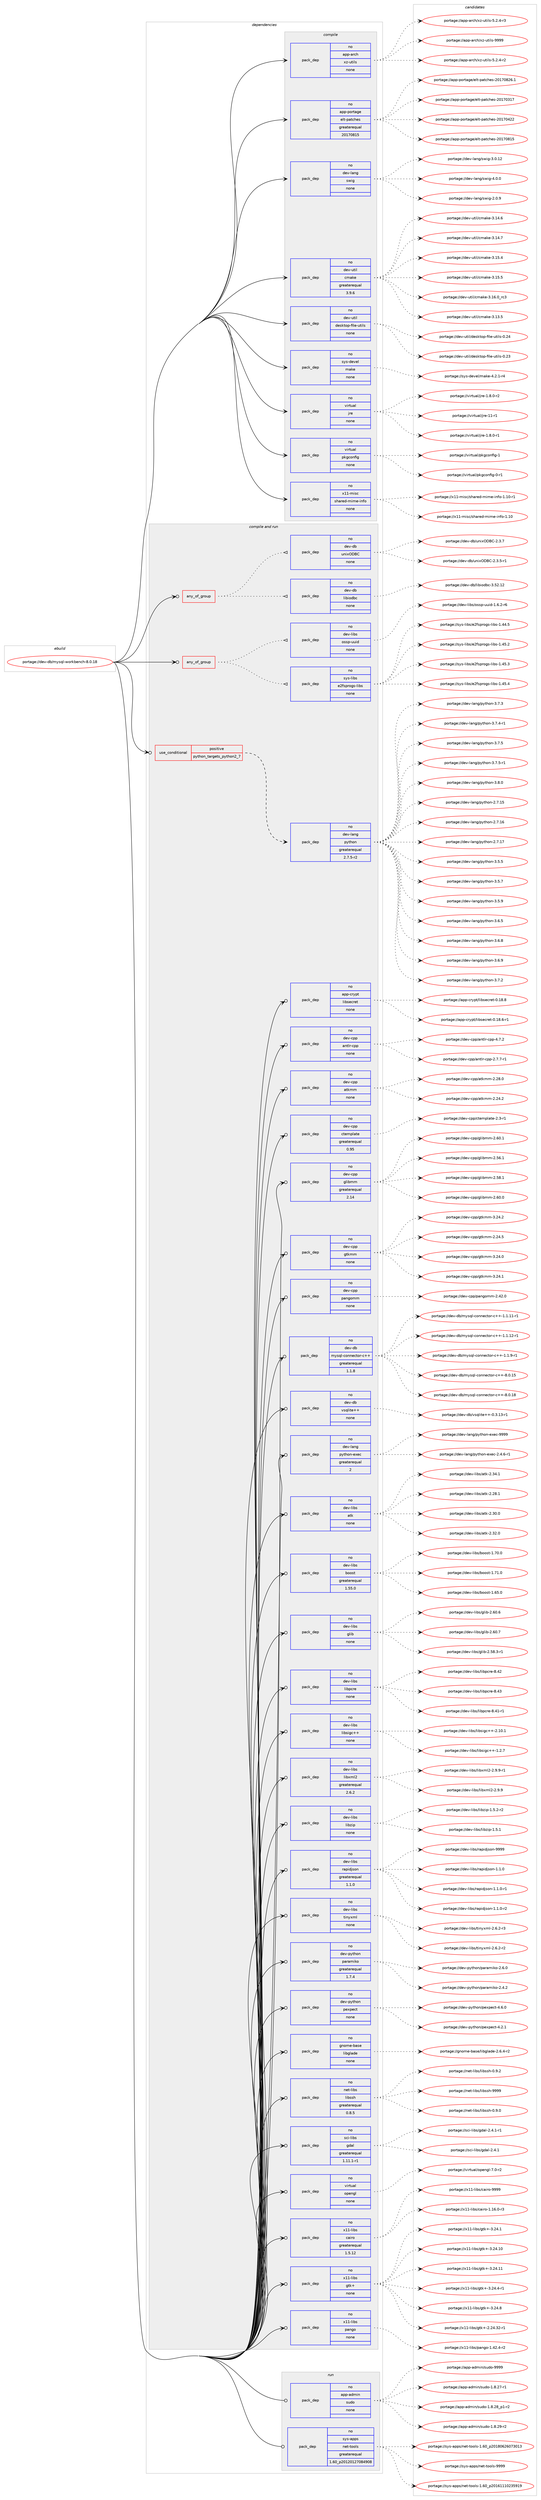 digraph prolog {

# *************
# Graph options
# *************

newrank=true;
concentrate=true;
compound=true;
graph [rankdir=LR,fontname=Helvetica,fontsize=10,ranksep=1.5];#, ranksep=2.5, nodesep=0.2];
edge  [arrowhead=vee];
node  [fontname=Helvetica,fontsize=10];

# **********
# The ebuild
# **********

subgraph cluster_leftcol {
color=gray;
rank=same;
label=<<i>ebuild</i>>;
id [label="portage://dev-db/mysql-workbench-8.0.18", color=red, width=4, href="../dev-db/mysql-workbench-8.0.18.svg"];
}

# ****************
# The dependencies
# ****************

subgraph cluster_midcol {
color=gray;
label=<<i>dependencies</i>>;
subgraph cluster_compile {
fillcolor="#eeeeee";
style=filled;
label=<<i>compile</i>>;
subgraph pack41883 {
dependency55772 [label=<<TABLE BORDER="0" CELLBORDER="1" CELLSPACING="0" CELLPADDING="4" WIDTH="220"><TR><TD ROWSPAN="6" CELLPADDING="30">pack_dep</TD></TR><TR><TD WIDTH="110">no</TD></TR><TR><TD>app-arch</TD></TR><TR><TD>xz-utils</TD></TR><TR><TD>none</TD></TR><TR><TD></TD></TR></TABLE>>, shape=none, color=blue];
}
id:e -> dependency55772:w [weight=20,style="solid",arrowhead="vee"];
subgraph pack41884 {
dependency55773 [label=<<TABLE BORDER="0" CELLBORDER="1" CELLSPACING="0" CELLPADDING="4" WIDTH="220"><TR><TD ROWSPAN="6" CELLPADDING="30">pack_dep</TD></TR><TR><TD WIDTH="110">no</TD></TR><TR><TD>app-portage</TD></TR><TR><TD>elt-patches</TD></TR><TR><TD>greaterequal</TD></TR><TR><TD>20170815</TD></TR></TABLE>>, shape=none, color=blue];
}
id:e -> dependency55773:w [weight=20,style="solid",arrowhead="vee"];
subgraph pack41885 {
dependency55774 [label=<<TABLE BORDER="0" CELLBORDER="1" CELLSPACING="0" CELLPADDING="4" WIDTH="220"><TR><TD ROWSPAN="6" CELLPADDING="30">pack_dep</TD></TR><TR><TD WIDTH="110">no</TD></TR><TR><TD>dev-lang</TD></TR><TR><TD>swig</TD></TR><TR><TD>none</TD></TR><TR><TD></TD></TR></TABLE>>, shape=none, color=blue];
}
id:e -> dependency55774:w [weight=20,style="solid",arrowhead="vee"];
subgraph pack41886 {
dependency55775 [label=<<TABLE BORDER="0" CELLBORDER="1" CELLSPACING="0" CELLPADDING="4" WIDTH="220"><TR><TD ROWSPAN="6" CELLPADDING="30">pack_dep</TD></TR><TR><TD WIDTH="110">no</TD></TR><TR><TD>dev-util</TD></TR><TR><TD>cmake</TD></TR><TR><TD>greaterequal</TD></TR><TR><TD>3.9.6</TD></TR></TABLE>>, shape=none, color=blue];
}
id:e -> dependency55775:w [weight=20,style="solid",arrowhead="vee"];
subgraph pack41887 {
dependency55776 [label=<<TABLE BORDER="0" CELLBORDER="1" CELLSPACING="0" CELLPADDING="4" WIDTH="220"><TR><TD ROWSPAN="6" CELLPADDING="30">pack_dep</TD></TR><TR><TD WIDTH="110">no</TD></TR><TR><TD>dev-util</TD></TR><TR><TD>desktop-file-utils</TD></TR><TR><TD>none</TD></TR><TR><TD></TD></TR></TABLE>>, shape=none, color=blue];
}
id:e -> dependency55776:w [weight=20,style="solid",arrowhead="vee"];
subgraph pack41888 {
dependency55777 [label=<<TABLE BORDER="0" CELLBORDER="1" CELLSPACING="0" CELLPADDING="4" WIDTH="220"><TR><TD ROWSPAN="6" CELLPADDING="30">pack_dep</TD></TR><TR><TD WIDTH="110">no</TD></TR><TR><TD>sys-devel</TD></TR><TR><TD>make</TD></TR><TR><TD>none</TD></TR><TR><TD></TD></TR></TABLE>>, shape=none, color=blue];
}
id:e -> dependency55777:w [weight=20,style="solid",arrowhead="vee"];
subgraph pack41889 {
dependency55778 [label=<<TABLE BORDER="0" CELLBORDER="1" CELLSPACING="0" CELLPADDING="4" WIDTH="220"><TR><TD ROWSPAN="6" CELLPADDING="30">pack_dep</TD></TR><TR><TD WIDTH="110">no</TD></TR><TR><TD>virtual</TD></TR><TR><TD>jre</TD></TR><TR><TD>none</TD></TR><TR><TD></TD></TR></TABLE>>, shape=none, color=blue];
}
id:e -> dependency55778:w [weight=20,style="solid",arrowhead="vee"];
subgraph pack41890 {
dependency55779 [label=<<TABLE BORDER="0" CELLBORDER="1" CELLSPACING="0" CELLPADDING="4" WIDTH="220"><TR><TD ROWSPAN="6" CELLPADDING="30">pack_dep</TD></TR><TR><TD WIDTH="110">no</TD></TR><TR><TD>virtual</TD></TR><TR><TD>pkgconfig</TD></TR><TR><TD>none</TD></TR><TR><TD></TD></TR></TABLE>>, shape=none, color=blue];
}
id:e -> dependency55779:w [weight=20,style="solid",arrowhead="vee"];
subgraph pack41891 {
dependency55780 [label=<<TABLE BORDER="0" CELLBORDER="1" CELLSPACING="0" CELLPADDING="4" WIDTH="220"><TR><TD ROWSPAN="6" CELLPADDING="30">pack_dep</TD></TR><TR><TD WIDTH="110">no</TD></TR><TR><TD>x11-misc</TD></TR><TR><TD>shared-mime-info</TD></TR><TR><TD>none</TD></TR><TR><TD></TD></TR></TABLE>>, shape=none, color=blue];
}
id:e -> dependency55780:w [weight=20,style="solid",arrowhead="vee"];
}
subgraph cluster_compileandrun {
fillcolor="#eeeeee";
style=filled;
label=<<i>compile and run</i>>;
subgraph any1190 {
dependency55781 [label=<<TABLE BORDER="0" CELLBORDER="1" CELLSPACING="0" CELLPADDING="4"><TR><TD CELLPADDING="10">any_of_group</TD></TR></TABLE>>, shape=none, color=red];subgraph pack41892 {
dependency55782 [label=<<TABLE BORDER="0" CELLBORDER="1" CELLSPACING="0" CELLPADDING="4" WIDTH="220"><TR><TD ROWSPAN="6" CELLPADDING="30">pack_dep</TD></TR><TR><TD WIDTH="110">no</TD></TR><TR><TD>dev-db</TD></TR><TR><TD>libiodbc</TD></TR><TR><TD>none</TD></TR><TR><TD></TD></TR></TABLE>>, shape=none, color=blue];
}
dependency55781:e -> dependency55782:w [weight=20,style="dotted",arrowhead="oinv"];
subgraph pack41893 {
dependency55783 [label=<<TABLE BORDER="0" CELLBORDER="1" CELLSPACING="0" CELLPADDING="4" WIDTH="220"><TR><TD ROWSPAN="6" CELLPADDING="30">pack_dep</TD></TR><TR><TD WIDTH="110">no</TD></TR><TR><TD>dev-db</TD></TR><TR><TD>unixODBC</TD></TR><TR><TD>none</TD></TR><TR><TD></TD></TR></TABLE>>, shape=none, color=blue];
}
dependency55781:e -> dependency55783:w [weight=20,style="dotted",arrowhead="oinv"];
}
id:e -> dependency55781:w [weight=20,style="solid",arrowhead="odotvee"];
subgraph any1191 {
dependency55784 [label=<<TABLE BORDER="0" CELLBORDER="1" CELLSPACING="0" CELLPADDING="4"><TR><TD CELLPADDING="10">any_of_group</TD></TR></TABLE>>, shape=none, color=red];subgraph pack41894 {
dependency55785 [label=<<TABLE BORDER="0" CELLBORDER="1" CELLSPACING="0" CELLPADDING="4" WIDTH="220"><TR><TD ROWSPAN="6" CELLPADDING="30">pack_dep</TD></TR><TR><TD WIDTH="110">no</TD></TR><TR><TD>sys-libs</TD></TR><TR><TD>e2fsprogs-libs</TD></TR><TR><TD>none</TD></TR><TR><TD></TD></TR></TABLE>>, shape=none, color=blue];
}
dependency55784:e -> dependency55785:w [weight=20,style="dotted",arrowhead="oinv"];
subgraph pack41895 {
dependency55786 [label=<<TABLE BORDER="0" CELLBORDER="1" CELLSPACING="0" CELLPADDING="4" WIDTH="220"><TR><TD ROWSPAN="6" CELLPADDING="30">pack_dep</TD></TR><TR><TD WIDTH="110">no</TD></TR><TR><TD>dev-libs</TD></TR><TR><TD>ossp-uuid</TD></TR><TR><TD>none</TD></TR><TR><TD></TD></TR></TABLE>>, shape=none, color=blue];
}
dependency55784:e -> dependency55786:w [weight=20,style="dotted",arrowhead="oinv"];
}
id:e -> dependency55784:w [weight=20,style="solid",arrowhead="odotvee"];
subgraph cond12644 {
dependency55787 [label=<<TABLE BORDER="0" CELLBORDER="1" CELLSPACING="0" CELLPADDING="4"><TR><TD ROWSPAN="3" CELLPADDING="10">use_conditional</TD></TR><TR><TD>positive</TD></TR><TR><TD>python_targets_python2_7</TD></TR></TABLE>>, shape=none, color=red];
subgraph pack41896 {
dependency55788 [label=<<TABLE BORDER="0" CELLBORDER="1" CELLSPACING="0" CELLPADDING="4" WIDTH="220"><TR><TD ROWSPAN="6" CELLPADDING="30">pack_dep</TD></TR><TR><TD WIDTH="110">no</TD></TR><TR><TD>dev-lang</TD></TR><TR><TD>python</TD></TR><TR><TD>greaterequal</TD></TR><TR><TD>2.7.5-r2</TD></TR></TABLE>>, shape=none, color=blue];
}
dependency55787:e -> dependency55788:w [weight=20,style="dashed",arrowhead="vee"];
}
id:e -> dependency55787:w [weight=20,style="solid",arrowhead="odotvee"];
subgraph pack41897 {
dependency55789 [label=<<TABLE BORDER="0" CELLBORDER="1" CELLSPACING="0" CELLPADDING="4" WIDTH="220"><TR><TD ROWSPAN="6" CELLPADDING="30">pack_dep</TD></TR><TR><TD WIDTH="110">no</TD></TR><TR><TD>app-crypt</TD></TR><TR><TD>libsecret</TD></TR><TR><TD>none</TD></TR><TR><TD></TD></TR></TABLE>>, shape=none, color=blue];
}
id:e -> dependency55789:w [weight=20,style="solid",arrowhead="odotvee"];
subgraph pack41898 {
dependency55790 [label=<<TABLE BORDER="0" CELLBORDER="1" CELLSPACING="0" CELLPADDING="4" WIDTH="220"><TR><TD ROWSPAN="6" CELLPADDING="30">pack_dep</TD></TR><TR><TD WIDTH="110">no</TD></TR><TR><TD>dev-cpp</TD></TR><TR><TD>antlr-cpp</TD></TR><TR><TD>none</TD></TR><TR><TD></TD></TR></TABLE>>, shape=none, color=blue];
}
id:e -> dependency55790:w [weight=20,style="solid",arrowhead="odotvee"];
subgraph pack41899 {
dependency55791 [label=<<TABLE BORDER="0" CELLBORDER="1" CELLSPACING="0" CELLPADDING="4" WIDTH="220"><TR><TD ROWSPAN="6" CELLPADDING="30">pack_dep</TD></TR><TR><TD WIDTH="110">no</TD></TR><TR><TD>dev-cpp</TD></TR><TR><TD>atkmm</TD></TR><TR><TD>none</TD></TR><TR><TD></TD></TR></TABLE>>, shape=none, color=blue];
}
id:e -> dependency55791:w [weight=20,style="solid",arrowhead="odotvee"];
subgraph pack41900 {
dependency55792 [label=<<TABLE BORDER="0" CELLBORDER="1" CELLSPACING="0" CELLPADDING="4" WIDTH="220"><TR><TD ROWSPAN="6" CELLPADDING="30">pack_dep</TD></TR><TR><TD WIDTH="110">no</TD></TR><TR><TD>dev-cpp</TD></TR><TR><TD>ctemplate</TD></TR><TR><TD>greaterequal</TD></TR><TR><TD>0.95</TD></TR></TABLE>>, shape=none, color=blue];
}
id:e -> dependency55792:w [weight=20,style="solid",arrowhead="odotvee"];
subgraph pack41901 {
dependency55793 [label=<<TABLE BORDER="0" CELLBORDER="1" CELLSPACING="0" CELLPADDING="4" WIDTH="220"><TR><TD ROWSPAN="6" CELLPADDING="30">pack_dep</TD></TR><TR><TD WIDTH="110">no</TD></TR><TR><TD>dev-cpp</TD></TR><TR><TD>glibmm</TD></TR><TR><TD>greaterequal</TD></TR><TR><TD>2.14</TD></TR></TABLE>>, shape=none, color=blue];
}
id:e -> dependency55793:w [weight=20,style="solid",arrowhead="odotvee"];
subgraph pack41902 {
dependency55794 [label=<<TABLE BORDER="0" CELLBORDER="1" CELLSPACING="0" CELLPADDING="4" WIDTH="220"><TR><TD ROWSPAN="6" CELLPADDING="30">pack_dep</TD></TR><TR><TD WIDTH="110">no</TD></TR><TR><TD>dev-cpp</TD></TR><TR><TD>gtkmm</TD></TR><TR><TD>none</TD></TR><TR><TD></TD></TR></TABLE>>, shape=none, color=blue];
}
id:e -> dependency55794:w [weight=20,style="solid",arrowhead="odotvee"];
subgraph pack41903 {
dependency55795 [label=<<TABLE BORDER="0" CELLBORDER="1" CELLSPACING="0" CELLPADDING="4" WIDTH="220"><TR><TD ROWSPAN="6" CELLPADDING="30">pack_dep</TD></TR><TR><TD WIDTH="110">no</TD></TR><TR><TD>dev-cpp</TD></TR><TR><TD>pangomm</TD></TR><TR><TD>none</TD></TR><TR><TD></TD></TR></TABLE>>, shape=none, color=blue];
}
id:e -> dependency55795:w [weight=20,style="solid",arrowhead="odotvee"];
subgraph pack41904 {
dependency55796 [label=<<TABLE BORDER="0" CELLBORDER="1" CELLSPACING="0" CELLPADDING="4" WIDTH="220"><TR><TD ROWSPAN="6" CELLPADDING="30">pack_dep</TD></TR><TR><TD WIDTH="110">no</TD></TR><TR><TD>dev-db</TD></TR><TR><TD>mysql-connector-c++</TD></TR><TR><TD>greaterequal</TD></TR><TR><TD>1.1.8</TD></TR></TABLE>>, shape=none, color=blue];
}
id:e -> dependency55796:w [weight=20,style="solid",arrowhead="odotvee"];
subgraph pack41905 {
dependency55797 [label=<<TABLE BORDER="0" CELLBORDER="1" CELLSPACING="0" CELLPADDING="4" WIDTH="220"><TR><TD ROWSPAN="6" CELLPADDING="30">pack_dep</TD></TR><TR><TD WIDTH="110">no</TD></TR><TR><TD>dev-db</TD></TR><TR><TD>vsqlite++</TD></TR><TR><TD>none</TD></TR><TR><TD></TD></TR></TABLE>>, shape=none, color=blue];
}
id:e -> dependency55797:w [weight=20,style="solid",arrowhead="odotvee"];
subgraph pack41906 {
dependency55798 [label=<<TABLE BORDER="0" CELLBORDER="1" CELLSPACING="0" CELLPADDING="4" WIDTH="220"><TR><TD ROWSPAN="6" CELLPADDING="30">pack_dep</TD></TR><TR><TD WIDTH="110">no</TD></TR><TR><TD>dev-lang</TD></TR><TR><TD>python-exec</TD></TR><TR><TD>greaterequal</TD></TR><TR><TD>2</TD></TR></TABLE>>, shape=none, color=blue];
}
id:e -> dependency55798:w [weight=20,style="solid",arrowhead="odotvee"];
subgraph pack41907 {
dependency55799 [label=<<TABLE BORDER="0" CELLBORDER="1" CELLSPACING="0" CELLPADDING="4" WIDTH="220"><TR><TD ROWSPAN="6" CELLPADDING="30">pack_dep</TD></TR><TR><TD WIDTH="110">no</TD></TR><TR><TD>dev-libs</TD></TR><TR><TD>atk</TD></TR><TR><TD>none</TD></TR><TR><TD></TD></TR></TABLE>>, shape=none, color=blue];
}
id:e -> dependency55799:w [weight=20,style="solid",arrowhead="odotvee"];
subgraph pack41908 {
dependency55800 [label=<<TABLE BORDER="0" CELLBORDER="1" CELLSPACING="0" CELLPADDING="4" WIDTH="220"><TR><TD ROWSPAN="6" CELLPADDING="30">pack_dep</TD></TR><TR><TD WIDTH="110">no</TD></TR><TR><TD>dev-libs</TD></TR><TR><TD>boost</TD></TR><TR><TD>greaterequal</TD></TR><TR><TD>1.55.0</TD></TR></TABLE>>, shape=none, color=blue];
}
id:e -> dependency55800:w [weight=20,style="solid",arrowhead="odotvee"];
subgraph pack41909 {
dependency55801 [label=<<TABLE BORDER="0" CELLBORDER="1" CELLSPACING="0" CELLPADDING="4" WIDTH="220"><TR><TD ROWSPAN="6" CELLPADDING="30">pack_dep</TD></TR><TR><TD WIDTH="110">no</TD></TR><TR><TD>dev-libs</TD></TR><TR><TD>glib</TD></TR><TR><TD>none</TD></TR><TR><TD></TD></TR></TABLE>>, shape=none, color=blue];
}
id:e -> dependency55801:w [weight=20,style="solid",arrowhead="odotvee"];
subgraph pack41910 {
dependency55802 [label=<<TABLE BORDER="0" CELLBORDER="1" CELLSPACING="0" CELLPADDING="4" WIDTH="220"><TR><TD ROWSPAN="6" CELLPADDING="30">pack_dep</TD></TR><TR><TD WIDTH="110">no</TD></TR><TR><TD>dev-libs</TD></TR><TR><TD>libpcre</TD></TR><TR><TD>none</TD></TR><TR><TD></TD></TR></TABLE>>, shape=none, color=blue];
}
id:e -> dependency55802:w [weight=20,style="solid",arrowhead="odotvee"];
subgraph pack41911 {
dependency55803 [label=<<TABLE BORDER="0" CELLBORDER="1" CELLSPACING="0" CELLPADDING="4" WIDTH="220"><TR><TD ROWSPAN="6" CELLPADDING="30">pack_dep</TD></TR><TR><TD WIDTH="110">no</TD></TR><TR><TD>dev-libs</TD></TR><TR><TD>libsigc++</TD></TR><TR><TD>none</TD></TR><TR><TD></TD></TR></TABLE>>, shape=none, color=blue];
}
id:e -> dependency55803:w [weight=20,style="solid",arrowhead="odotvee"];
subgraph pack41912 {
dependency55804 [label=<<TABLE BORDER="0" CELLBORDER="1" CELLSPACING="0" CELLPADDING="4" WIDTH="220"><TR><TD ROWSPAN="6" CELLPADDING="30">pack_dep</TD></TR><TR><TD WIDTH="110">no</TD></TR><TR><TD>dev-libs</TD></TR><TR><TD>libxml2</TD></TR><TR><TD>greaterequal</TD></TR><TR><TD>2.6.2</TD></TR></TABLE>>, shape=none, color=blue];
}
id:e -> dependency55804:w [weight=20,style="solid",arrowhead="odotvee"];
subgraph pack41913 {
dependency55805 [label=<<TABLE BORDER="0" CELLBORDER="1" CELLSPACING="0" CELLPADDING="4" WIDTH="220"><TR><TD ROWSPAN="6" CELLPADDING="30">pack_dep</TD></TR><TR><TD WIDTH="110">no</TD></TR><TR><TD>dev-libs</TD></TR><TR><TD>libzip</TD></TR><TR><TD>none</TD></TR><TR><TD></TD></TR></TABLE>>, shape=none, color=blue];
}
id:e -> dependency55805:w [weight=20,style="solid",arrowhead="odotvee"];
subgraph pack41914 {
dependency55806 [label=<<TABLE BORDER="0" CELLBORDER="1" CELLSPACING="0" CELLPADDING="4" WIDTH="220"><TR><TD ROWSPAN="6" CELLPADDING="30">pack_dep</TD></TR><TR><TD WIDTH="110">no</TD></TR><TR><TD>dev-libs</TD></TR><TR><TD>rapidjson</TD></TR><TR><TD>greaterequal</TD></TR><TR><TD>1.1.0</TD></TR></TABLE>>, shape=none, color=blue];
}
id:e -> dependency55806:w [weight=20,style="solid",arrowhead="odotvee"];
subgraph pack41915 {
dependency55807 [label=<<TABLE BORDER="0" CELLBORDER="1" CELLSPACING="0" CELLPADDING="4" WIDTH="220"><TR><TD ROWSPAN="6" CELLPADDING="30">pack_dep</TD></TR><TR><TD WIDTH="110">no</TD></TR><TR><TD>dev-libs</TD></TR><TR><TD>tinyxml</TD></TR><TR><TD>none</TD></TR><TR><TD></TD></TR></TABLE>>, shape=none, color=blue];
}
id:e -> dependency55807:w [weight=20,style="solid",arrowhead="odotvee"];
subgraph pack41916 {
dependency55808 [label=<<TABLE BORDER="0" CELLBORDER="1" CELLSPACING="0" CELLPADDING="4" WIDTH="220"><TR><TD ROWSPAN="6" CELLPADDING="30">pack_dep</TD></TR><TR><TD WIDTH="110">no</TD></TR><TR><TD>dev-python</TD></TR><TR><TD>paramiko</TD></TR><TR><TD>greaterequal</TD></TR><TR><TD>1.7.4</TD></TR></TABLE>>, shape=none, color=blue];
}
id:e -> dependency55808:w [weight=20,style="solid",arrowhead="odotvee"];
subgraph pack41917 {
dependency55809 [label=<<TABLE BORDER="0" CELLBORDER="1" CELLSPACING="0" CELLPADDING="4" WIDTH="220"><TR><TD ROWSPAN="6" CELLPADDING="30">pack_dep</TD></TR><TR><TD WIDTH="110">no</TD></TR><TR><TD>dev-python</TD></TR><TR><TD>pexpect</TD></TR><TR><TD>none</TD></TR><TR><TD></TD></TR></TABLE>>, shape=none, color=blue];
}
id:e -> dependency55809:w [weight=20,style="solid",arrowhead="odotvee"];
subgraph pack41918 {
dependency55810 [label=<<TABLE BORDER="0" CELLBORDER="1" CELLSPACING="0" CELLPADDING="4" WIDTH="220"><TR><TD ROWSPAN="6" CELLPADDING="30">pack_dep</TD></TR><TR><TD WIDTH="110">no</TD></TR><TR><TD>gnome-base</TD></TR><TR><TD>libglade</TD></TR><TR><TD>none</TD></TR><TR><TD></TD></TR></TABLE>>, shape=none, color=blue];
}
id:e -> dependency55810:w [weight=20,style="solid",arrowhead="odotvee"];
subgraph pack41919 {
dependency55811 [label=<<TABLE BORDER="0" CELLBORDER="1" CELLSPACING="0" CELLPADDING="4" WIDTH="220"><TR><TD ROWSPAN="6" CELLPADDING="30">pack_dep</TD></TR><TR><TD WIDTH="110">no</TD></TR><TR><TD>net-libs</TD></TR><TR><TD>libssh</TD></TR><TR><TD>greaterequal</TD></TR><TR><TD>0.8.5</TD></TR></TABLE>>, shape=none, color=blue];
}
id:e -> dependency55811:w [weight=20,style="solid",arrowhead="odotvee"];
subgraph pack41920 {
dependency55812 [label=<<TABLE BORDER="0" CELLBORDER="1" CELLSPACING="0" CELLPADDING="4" WIDTH="220"><TR><TD ROWSPAN="6" CELLPADDING="30">pack_dep</TD></TR><TR><TD WIDTH="110">no</TD></TR><TR><TD>sci-libs</TD></TR><TR><TD>gdal</TD></TR><TR><TD>greaterequal</TD></TR><TR><TD>1.11.1-r1</TD></TR></TABLE>>, shape=none, color=blue];
}
id:e -> dependency55812:w [weight=20,style="solid",arrowhead="odotvee"];
subgraph pack41921 {
dependency55813 [label=<<TABLE BORDER="0" CELLBORDER="1" CELLSPACING="0" CELLPADDING="4" WIDTH="220"><TR><TD ROWSPAN="6" CELLPADDING="30">pack_dep</TD></TR><TR><TD WIDTH="110">no</TD></TR><TR><TD>virtual</TD></TR><TR><TD>opengl</TD></TR><TR><TD>none</TD></TR><TR><TD></TD></TR></TABLE>>, shape=none, color=blue];
}
id:e -> dependency55813:w [weight=20,style="solid",arrowhead="odotvee"];
subgraph pack41922 {
dependency55814 [label=<<TABLE BORDER="0" CELLBORDER="1" CELLSPACING="0" CELLPADDING="4" WIDTH="220"><TR><TD ROWSPAN="6" CELLPADDING="30">pack_dep</TD></TR><TR><TD WIDTH="110">no</TD></TR><TR><TD>x11-libs</TD></TR><TR><TD>cairo</TD></TR><TR><TD>greaterequal</TD></TR><TR><TD>1.5.12</TD></TR></TABLE>>, shape=none, color=blue];
}
id:e -> dependency55814:w [weight=20,style="solid",arrowhead="odotvee"];
subgraph pack41923 {
dependency55815 [label=<<TABLE BORDER="0" CELLBORDER="1" CELLSPACING="0" CELLPADDING="4" WIDTH="220"><TR><TD ROWSPAN="6" CELLPADDING="30">pack_dep</TD></TR><TR><TD WIDTH="110">no</TD></TR><TR><TD>x11-libs</TD></TR><TR><TD>gtk+</TD></TR><TR><TD>none</TD></TR><TR><TD></TD></TR></TABLE>>, shape=none, color=blue];
}
id:e -> dependency55815:w [weight=20,style="solid",arrowhead="odotvee"];
subgraph pack41924 {
dependency55816 [label=<<TABLE BORDER="0" CELLBORDER="1" CELLSPACING="0" CELLPADDING="4" WIDTH="220"><TR><TD ROWSPAN="6" CELLPADDING="30">pack_dep</TD></TR><TR><TD WIDTH="110">no</TD></TR><TR><TD>x11-libs</TD></TR><TR><TD>pango</TD></TR><TR><TD>none</TD></TR><TR><TD></TD></TR></TABLE>>, shape=none, color=blue];
}
id:e -> dependency55816:w [weight=20,style="solid",arrowhead="odotvee"];
}
subgraph cluster_run {
fillcolor="#eeeeee";
style=filled;
label=<<i>run</i>>;
subgraph pack41925 {
dependency55817 [label=<<TABLE BORDER="0" CELLBORDER="1" CELLSPACING="0" CELLPADDING="4" WIDTH="220"><TR><TD ROWSPAN="6" CELLPADDING="30">pack_dep</TD></TR><TR><TD WIDTH="110">no</TD></TR><TR><TD>app-admin</TD></TR><TR><TD>sudo</TD></TR><TR><TD>none</TD></TR><TR><TD></TD></TR></TABLE>>, shape=none, color=blue];
}
id:e -> dependency55817:w [weight=20,style="solid",arrowhead="odot"];
subgraph pack41926 {
dependency55818 [label=<<TABLE BORDER="0" CELLBORDER="1" CELLSPACING="0" CELLPADDING="4" WIDTH="220"><TR><TD ROWSPAN="6" CELLPADDING="30">pack_dep</TD></TR><TR><TD WIDTH="110">no</TD></TR><TR><TD>sys-apps</TD></TR><TR><TD>net-tools</TD></TR><TR><TD>greaterequal</TD></TR><TR><TD>1.60_p20120127084908</TD></TR></TABLE>>, shape=none, color=blue];
}
id:e -> dependency55818:w [weight=20,style="solid",arrowhead="odot"];
}
}

# **************
# The candidates
# **************

subgraph cluster_choices {
rank=same;
color=gray;
label=<<i>candidates</i>>;

subgraph choice41883 {
color=black;
nodesep=1;
choiceportage9711211245971149910447120122451171161051081154553465046524511450 [label="portage://app-arch/xz-utils-5.2.4-r2", color=red, width=4,href="../app-arch/xz-utils-5.2.4-r2.svg"];
choiceportage9711211245971149910447120122451171161051081154553465046524511451 [label="portage://app-arch/xz-utils-5.2.4-r3", color=red, width=4,href="../app-arch/xz-utils-5.2.4-r3.svg"];
choiceportage9711211245971149910447120122451171161051081154557575757 [label="portage://app-arch/xz-utils-9999", color=red, width=4,href="../app-arch/xz-utils-9999.svg"];
dependency55772:e -> choiceportage9711211245971149910447120122451171161051081154553465046524511450:w [style=dotted,weight="100"];
dependency55772:e -> choiceportage9711211245971149910447120122451171161051081154553465046524511451:w [style=dotted,weight="100"];
dependency55772:e -> choiceportage9711211245971149910447120122451171161051081154557575757:w [style=dotted,weight="100"];
}
subgraph choice41884 {
color=black;
nodesep=1;
choiceportage97112112451121111141169710310147101108116451129711699104101115455048495548514955 [label="portage://app-portage/elt-patches-20170317", color=red, width=4,href="../app-portage/elt-patches-20170317.svg"];
choiceportage97112112451121111141169710310147101108116451129711699104101115455048495548525050 [label="portage://app-portage/elt-patches-20170422", color=red, width=4,href="../app-portage/elt-patches-20170422.svg"];
choiceportage97112112451121111141169710310147101108116451129711699104101115455048495548564953 [label="portage://app-portage/elt-patches-20170815", color=red, width=4,href="../app-portage/elt-patches-20170815.svg"];
choiceportage971121124511211111411697103101471011081164511297116991041011154550484955485650544649 [label="portage://app-portage/elt-patches-20170826.1", color=red, width=4,href="../app-portage/elt-patches-20170826.1.svg"];
dependency55773:e -> choiceportage97112112451121111141169710310147101108116451129711699104101115455048495548514955:w [style=dotted,weight="100"];
dependency55773:e -> choiceportage97112112451121111141169710310147101108116451129711699104101115455048495548525050:w [style=dotted,weight="100"];
dependency55773:e -> choiceportage97112112451121111141169710310147101108116451129711699104101115455048495548564953:w [style=dotted,weight="100"];
dependency55773:e -> choiceportage971121124511211111411697103101471011081164511297116991041011154550484955485650544649:w [style=dotted,weight="100"];
}
subgraph choice41885 {
color=black;
nodesep=1;
choiceportage100101118451089711010347115119105103455046484657 [label="portage://dev-lang/swig-2.0.9", color=red, width=4,href="../dev-lang/swig-2.0.9.svg"];
choiceportage10010111845108971101034711511910510345514648464950 [label="portage://dev-lang/swig-3.0.12", color=red, width=4,href="../dev-lang/swig-3.0.12.svg"];
choiceportage100101118451089711010347115119105103455246484648 [label="portage://dev-lang/swig-4.0.0", color=red, width=4,href="../dev-lang/swig-4.0.0.svg"];
dependency55774:e -> choiceportage100101118451089711010347115119105103455046484657:w [style=dotted,weight="100"];
dependency55774:e -> choiceportage10010111845108971101034711511910510345514648464950:w [style=dotted,weight="100"];
dependency55774:e -> choiceportage100101118451089711010347115119105103455246484648:w [style=dotted,weight="100"];
}
subgraph choice41886 {
color=black;
nodesep=1;
choiceportage1001011184511711610510847991099710710145514649514653 [label="portage://dev-util/cmake-3.13.5", color=red, width=4,href="../dev-util/cmake-3.13.5.svg"];
choiceportage1001011184511711610510847991099710710145514649524654 [label="portage://dev-util/cmake-3.14.6", color=red, width=4,href="../dev-util/cmake-3.14.6.svg"];
choiceportage1001011184511711610510847991099710710145514649524655 [label="portage://dev-util/cmake-3.14.7", color=red, width=4,href="../dev-util/cmake-3.14.7.svg"];
choiceportage1001011184511711610510847991099710710145514649534652 [label="portage://dev-util/cmake-3.15.4", color=red, width=4,href="../dev-util/cmake-3.15.4.svg"];
choiceportage1001011184511711610510847991099710710145514649534653 [label="portage://dev-util/cmake-3.15.5", color=red, width=4,href="../dev-util/cmake-3.15.5.svg"];
choiceportage1001011184511711610510847991099710710145514649544648951149951 [label="portage://dev-util/cmake-3.16.0_rc3", color=red, width=4,href="../dev-util/cmake-3.16.0_rc3.svg"];
dependency55775:e -> choiceportage1001011184511711610510847991099710710145514649514653:w [style=dotted,weight="100"];
dependency55775:e -> choiceportage1001011184511711610510847991099710710145514649524654:w [style=dotted,weight="100"];
dependency55775:e -> choiceportage1001011184511711610510847991099710710145514649524655:w [style=dotted,weight="100"];
dependency55775:e -> choiceportage1001011184511711610510847991099710710145514649534652:w [style=dotted,weight="100"];
dependency55775:e -> choiceportage1001011184511711610510847991099710710145514649534653:w [style=dotted,weight="100"];
dependency55775:e -> choiceportage1001011184511711610510847991099710710145514649544648951149951:w [style=dotted,weight="100"];
}
subgraph choice41887 {
color=black;
nodesep=1;
choiceportage100101118451171161051084710010111510711611111245102105108101451171161051081154548465051 [label="portage://dev-util/desktop-file-utils-0.23", color=red, width=4,href="../dev-util/desktop-file-utils-0.23.svg"];
choiceportage100101118451171161051084710010111510711611111245102105108101451171161051081154548465052 [label="portage://dev-util/desktop-file-utils-0.24", color=red, width=4,href="../dev-util/desktop-file-utils-0.24.svg"];
dependency55776:e -> choiceportage100101118451171161051084710010111510711611111245102105108101451171161051081154548465051:w [style=dotted,weight="100"];
dependency55776:e -> choiceportage100101118451171161051084710010111510711611111245102105108101451171161051081154548465052:w [style=dotted,weight="100"];
}
subgraph choice41888 {
color=black;
nodesep=1;
choiceportage1151211154510010111810110847109971071014552465046494511452 [label="portage://sys-devel/make-4.2.1-r4", color=red, width=4,href="../sys-devel/make-4.2.1-r4.svg"];
dependency55777:e -> choiceportage1151211154510010111810110847109971071014552465046494511452:w [style=dotted,weight="100"];
}
subgraph choice41889 {
color=black;
nodesep=1;
choiceportage11810511411611797108471061141014549465646484511449 [label="portage://virtual/jre-1.8.0-r1", color=red, width=4,href="../virtual/jre-1.8.0-r1.svg"];
choiceportage11810511411611797108471061141014549465646484511450 [label="portage://virtual/jre-1.8.0-r2", color=red, width=4,href="../virtual/jre-1.8.0-r2.svg"];
choiceportage11810511411611797108471061141014549494511449 [label="portage://virtual/jre-11-r1", color=red, width=4,href="../virtual/jre-11-r1.svg"];
dependency55778:e -> choiceportage11810511411611797108471061141014549465646484511449:w [style=dotted,weight="100"];
dependency55778:e -> choiceportage11810511411611797108471061141014549465646484511450:w [style=dotted,weight="100"];
dependency55778:e -> choiceportage11810511411611797108471061141014549494511449:w [style=dotted,weight="100"];
}
subgraph choice41890 {
color=black;
nodesep=1;
choiceportage11810511411611797108471121071039911111010210510345484511449 [label="portage://virtual/pkgconfig-0-r1", color=red, width=4,href="../virtual/pkgconfig-0-r1.svg"];
choiceportage1181051141161179710847112107103991111101021051034549 [label="portage://virtual/pkgconfig-1", color=red, width=4,href="../virtual/pkgconfig-1.svg"];
dependency55779:e -> choiceportage11810511411611797108471121071039911111010210510345484511449:w [style=dotted,weight="100"];
dependency55779:e -> choiceportage1181051141161179710847112107103991111101021051034549:w [style=dotted,weight="100"];
}
subgraph choice41891 {
color=black;
nodesep=1;
choiceportage12049494510910511599471151049711410110045109105109101451051101021114549464948 [label="portage://x11-misc/shared-mime-info-1.10", color=red, width=4,href="../x11-misc/shared-mime-info-1.10.svg"];
choiceportage120494945109105115994711510497114101100451091051091014510511010211145494649484511449 [label="portage://x11-misc/shared-mime-info-1.10-r1", color=red, width=4,href="../x11-misc/shared-mime-info-1.10-r1.svg"];
dependency55780:e -> choiceportage12049494510910511599471151049711410110045109105109101451051101021114549464948:w [style=dotted,weight="100"];
dependency55780:e -> choiceportage120494945109105115994711510497114101100451091051091014510511010211145494649484511449:w [style=dotted,weight="100"];
}
subgraph choice41892 {
color=black;
nodesep=1;
choiceportage1001011184510098471081059810511110098994551465350464950 [label="portage://dev-db/libiodbc-3.52.12", color=red, width=4,href="../dev-db/libiodbc-3.52.12.svg"];
dependency55782:e -> choiceportage1001011184510098471081059810511110098994551465350464950:w [style=dotted,weight="100"];
}
subgraph choice41893 {
color=black;
nodesep=1;
choiceportage100101118451009847117110105120796866674550465146534511449 [label="portage://dev-db/unixODBC-2.3.5-r1", color=red, width=4,href="../dev-db/unixODBC-2.3.5-r1.svg"];
choiceportage10010111845100984711711010512079686667455046514655 [label="portage://dev-db/unixODBC-2.3.7", color=red, width=4,href="../dev-db/unixODBC-2.3.7.svg"];
dependency55783:e -> choiceportage100101118451009847117110105120796866674550465146534511449:w [style=dotted,weight="100"];
dependency55783:e -> choiceportage10010111845100984711711010512079686667455046514655:w [style=dotted,weight="100"];
}
subgraph choice41894 {
color=black;
nodesep=1;
choiceportage11512111545108105981154710150102115112114111103115451081059811545494652524653 [label="portage://sys-libs/e2fsprogs-libs-1.44.5", color=red, width=4,href="../sys-libs/e2fsprogs-libs-1.44.5.svg"];
choiceportage11512111545108105981154710150102115112114111103115451081059811545494652534650 [label="portage://sys-libs/e2fsprogs-libs-1.45.2", color=red, width=4,href="../sys-libs/e2fsprogs-libs-1.45.2.svg"];
choiceportage11512111545108105981154710150102115112114111103115451081059811545494652534651 [label="portage://sys-libs/e2fsprogs-libs-1.45.3", color=red, width=4,href="../sys-libs/e2fsprogs-libs-1.45.3.svg"];
choiceportage11512111545108105981154710150102115112114111103115451081059811545494652534652 [label="portage://sys-libs/e2fsprogs-libs-1.45.4", color=red, width=4,href="../sys-libs/e2fsprogs-libs-1.45.4.svg"];
dependency55785:e -> choiceportage11512111545108105981154710150102115112114111103115451081059811545494652524653:w [style=dotted,weight="100"];
dependency55785:e -> choiceportage11512111545108105981154710150102115112114111103115451081059811545494652534650:w [style=dotted,weight="100"];
dependency55785:e -> choiceportage11512111545108105981154710150102115112114111103115451081059811545494652534651:w [style=dotted,weight="100"];
dependency55785:e -> choiceportage11512111545108105981154710150102115112114111103115451081059811545494652534652:w [style=dotted,weight="100"];
}
subgraph choice41895 {
color=black;
nodesep=1;
choiceportage100101118451081059811547111115115112451171171051004549465446504511454 [label="portage://dev-libs/ossp-uuid-1.6.2-r6", color=red, width=4,href="../dev-libs/ossp-uuid-1.6.2-r6.svg"];
dependency55786:e -> choiceportage100101118451081059811547111115115112451171171051004549465446504511454:w [style=dotted,weight="100"];
}
subgraph choice41896 {
color=black;
nodesep=1;
choiceportage10010111845108971101034711212111610411111045504655464953 [label="portage://dev-lang/python-2.7.15", color=red, width=4,href="../dev-lang/python-2.7.15.svg"];
choiceportage10010111845108971101034711212111610411111045504655464954 [label="portage://dev-lang/python-2.7.16", color=red, width=4,href="../dev-lang/python-2.7.16.svg"];
choiceportage10010111845108971101034711212111610411111045504655464955 [label="portage://dev-lang/python-2.7.17", color=red, width=4,href="../dev-lang/python-2.7.17.svg"];
choiceportage100101118451089711010347112121116104111110455146534653 [label="portage://dev-lang/python-3.5.5", color=red, width=4,href="../dev-lang/python-3.5.5.svg"];
choiceportage100101118451089711010347112121116104111110455146534655 [label="portage://dev-lang/python-3.5.7", color=red, width=4,href="../dev-lang/python-3.5.7.svg"];
choiceportage100101118451089711010347112121116104111110455146534657 [label="portage://dev-lang/python-3.5.9", color=red, width=4,href="../dev-lang/python-3.5.9.svg"];
choiceportage100101118451089711010347112121116104111110455146544653 [label="portage://dev-lang/python-3.6.5", color=red, width=4,href="../dev-lang/python-3.6.5.svg"];
choiceportage100101118451089711010347112121116104111110455146544656 [label="portage://dev-lang/python-3.6.8", color=red, width=4,href="../dev-lang/python-3.6.8.svg"];
choiceportage100101118451089711010347112121116104111110455146544657 [label="portage://dev-lang/python-3.6.9", color=red, width=4,href="../dev-lang/python-3.6.9.svg"];
choiceportage100101118451089711010347112121116104111110455146554650 [label="portage://dev-lang/python-3.7.2", color=red, width=4,href="../dev-lang/python-3.7.2.svg"];
choiceportage100101118451089711010347112121116104111110455146554651 [label="portage://dev-lang/python-3.7.3", color=red, width=4,href="../dev-lang/python-3.7.3.svg"];
choiceportage1001011184510897110103471121211161041111104551465546524511449 [label="portage://dev-lang/python-3.7.4-r1", color=red, width=4,href="../dev-lang/python-3.7.4-r1.svg"];
choiceportage100101118451089711010347112121116104111110455146554653 [label="portage://dev-lang/python-3.7.5", color=red, width=4,href="../dev-lang/python-3.7.5.svg"];
choiceportage1001011184510897110103471121211161041111104551465546534511449 [label="portage://dev-lang/python-3.7.5-r1", color=red, width=4,href="../dev-lang/python-3.7.5-r1.svg"];
choiceportage100101118451089711010347112121116104111110455146564648 [label="portage://dev-lang/python-3.8.0", color=red, width=4,href="../dev-lang/python-3.8.0.svg"];
dependency55788:e -> choiceportage10010111845108971101034711212111610411111045504655464953:w [style=dotted,weight="100"];
dependency55788:e -> choiceportage10010111845108971101034711212111610411111045504655464954:w [style=dotted,weight="100"];
dependency55788:e -> choiceportage10010111845108971101034711212111610411111045504655464955:w [style=dotted,weight="100"];
dependency55788:e -> choiceportage100101118451089711010347112121116104111110455146534653:w [style=dotted,weight="100"];
dependency55788:e -> choiceportage100101118451089711010347112121116104111110455146534655:w [style=dotted,weight="100"];
dependency55788:e -> choiceportage100101118451089711010347112121116104111110455146534657:w [style=dotted,weight="100"];
dependency55788:e -> choiceportage100101118451089711010347112121116104111110455146544653:w [style=dotted,weight="100"];
dependency55788:e -> choiceportage100101118451089711010347112121116104111110455146544656:w [style=dotted,weight="100"];
dependency55788:e -> choiceportage100101118451089711010347112121116104111110455146544657:w [style=dotted,weight="100"];
dependency55788:e -> choiceportage100101118451089711010347112121116104111110455146554650:w [style=dotted,weight="100"];
dependency55788:e -> choiceportage100101118451089711010347112121116104111110455146554651:w [style=dotted,weight="100"];
dependency55788:e -> choiceportage1001011184510897110103471121211161041111104551465546524511449:w [style=dotted,weight="100"];
dependency55788:e -> choiceportage100101118451089711010347112121116104111110455146554653:w [style=dotted,weight="100"];
dependency55788:e -> choiceportage1001011184510897110103471121211161041111104551465546534511449:w [style=dotted,weight="100"];
dependency55788:e -> choiceportage100101118451089711010347112121116104111110455146564648:w [style=dotted,weight="100"];
}
subgraph choice41897 {
color=black;
nodesep=1;
choiceportage971121124599114121112116471081059811510199114101116454846495646544511449 [label="portage://app-crypt/libsecret-0.18.6-r1", color=red, width=4,href="../app-crypt/libsecret-0.18.6-r1.svg"];
choiceportage97112112459911412111211647108105981151019911410111645484649564656 [label="portage://app-crypt/libsecret-0.18.8", color=red, width=4,href="../app-crypt/libsecret-0.18.8.svg"];
dependency55789:e -> choiceportage971121124599114121112116471081059811510199114101116454846495646544511449:w [style=dotted,weight="100"];
dependency55789:e -> choiceportage97112112459911412111211647108105981151019911410111645484649564656:w [style=dotted,weight="100"];
}
subgraph choice41898 {
color=black;
nodesep=1;
choiceportage1001011184599112112479711011610811445991121124550465546554511449 [label="portage://dev-cpp/antlr-cpp-2.7.7-r1", color=red, width=4,href="../dev-cpp/antlr-cpp-2.7.7-r1.svg"];
choiceportage100101118459911211247971101161081144599112112455246554650 [label="portage://dev-cpp/antlr-cpp-4.7.2", color=red, width=4,href="../dev-cpp/antlr-cpp-4.7.2.svg"];
dependency55790:e -> choiceportage1001011184599112112479711011610811445991121124550465546554511449:w [style=dotted,weight="100"];
dependency55790:e -> choiceportage100101118459911211247971101161081144599112112455246554650:w [style=dotted,weight="100"];
}
subgraph choice41899 {
color=black;
nodesep=1;
choiceportage1001011184599112112479711610710910945504650524650 [label="portage://dev-cpp/atkmm-2.24.2", color=red, width=4,href="../dev-cpp/atkmm-2.24.2.svg"];
choiceportage1001011184599112112479711610710910945504650564648 [label="portage://dev-cpp/atkmm-2.28.0", color=red, width=4,href="../dev-cpp/atkmm-2.28.0.svg"];
dependency55791:e -> choiceportage1001011184599112112479711610710910945504650524650:w [style=dotted,weight="100"];
dependency55791:e -> choiceportage1001011184599112112479711610710910945504650564648:w [style=dotted,weight="100"];
}
subgraph choice41900 {
color=black;
nodesep=1;
choiceportage1001011184599112112479911610110911210897116101455046514511449 [label="portage://dev-cpp/ctemplate-2.3-r1", color=red, width=4,href="../dev-cpp/ctemplate-2.3-r1.svg"];
dependency55792:e -> choiceportage1001011184599112112479911610110911210897116101455046514511449:w [style=dotted,weight="100"];
}
subgraph choice41901 {
color=black;
nodesep=1;
choiceportage1001011184599112112471031081059810910945504653544649 [label="portage://dev-cpp/glibmm-2.56.1", color=red, width=4,href="../dev-cpp/glibmm-2.56.1.svg"];
choiceportage1001011184599112112471031081059810910945504653564649 [label="portage://dev-cpp/glibmm-2.58.1", color=red, width=4,href="../dev-cpp/glibmm-2.58.1.svg"];
choiceportage1001011184599112112471031081059810910945504654484648 [label="portage://dev-cpp/glibmm-2.60.0", color=red, width=4,href="../dev-cpp/glibmm-2.60.0.svg"];
choiceportage1001011184599112112471031081059810910945504654484649 [label="portage://dev-cpp/glibmm-2.60.1", color=red, width=4,href="../dev-cpp/glibmm-2.60.1.svg"];
dependency55793:e -> choiceportage1001011184599112112471031081059810910945504653544649:w [style=dotted,weight="100"];
dependency55793:e -> choiceportage1001011184599112112471031081059810910945504653564649:w [style=dotted,weight="100"];
dependency55793:e -> choiceportage1001011184599112112471031081059810910945504654484648:w [style=dotted,weight="100"];
dependency55793:e -> choiceportage1001011184599112112471031081059810910945504654484649:w [style=dotted,weight="100"];
}
subgraph choice41902 {
color=black;
nodesep=1;
choiceportage10010111845991121124710311610710910945504650524653 [label="portage://dev-cpp/gtkmm-2.24.5", color=red, width=4,href="../dev-cpp/gtkmm-2.24.5.svg"];
choiceportage10010111845991121124710311610710910945514650524648 [label="portage://dev-cpp/gtkmm-3.24.0", color=red, width=4,href="../dev-cpp/gtkmm-3.24.0.svg"];
choiceportage10010111845991121124710311610710910945514650524649 [label="portage://dev-cpp/gtkmm-3.24.1", color=red, width=4,href="../dev-cpp/gtkmm-3.24.1.svg"];
choiceportage10010111845991121124710311610710910945514650524650 [label="portage://dev-cpp/gtkmm-3.24.2", color=red, width=4,href="../dev-cpp/gtkmm-3.24.2.svg"];
dependency55794:e -> choiceportage10010111845991121124710311610710910945504650524653:w [style=dotted,weight="100"];
dependency55794:e -> choiceportage10010111845991121124710311610710910945514650524648:w [style=dotted,weight="100"];
dependency55794:e -> choiceportage10010111845991121124710311610710910945514650524649:w [style=dotted,weight="100"];
dependency55794:e -> choiceportage10010111845991121124710311610710910945514650524650:w [style=dotted,weight="100"];
}
subgraph choice41903 {
color=black;
nodesep=1;
choiceportage1001011184599112112471129711010311110910945504652504648 [label="portage://dev-cpp/pangomm-2.42.0", color=red, width=4,href="../dev-cpp/pangomm-2.42.0.svg"];
dependency55795:e -> choiceportage1001011184599112112471129711010311110910945504652504648:w [style=dotted,weight="100"];
}
subgraph choice41904 {
color=black;
nodesep=1;
choiceportage10010111845100984710912111511310845991111101101019911611111445994343454946494649494511449 [label="portage://dev-db/mysql-connector-c++-1.1.11-r1", color=red, width=4,href="../dev-db/mysql-connector-c++-1.1.11-r1.svg"];
choiceportage10010111845100984710912111511310845991111101101019911611111445994343454946494649504511449 [label="portage://dev-db/mysql-connector-c++-1.1.12-r1", color=red, width=4,href="../dev-db/mysql-connector-c++-1.1.12-r1.svg"];
choiceportage100101118451009847109121115113108459911111011010199116111114459943434549464946574511449 [label="portage://dev-db/mysql-connector-c++-1.1.9-r1", color=red, width=4,href="../dev-db/mysql-connector-c++-1.1.9-r1.svg"];
choiceportage1001011184510098471091211151131084599111110110101991161111144599434345564648464953 [label="portage://dev-db/mysql-connector-c++-8.0.15", color=red, width=4,href="../dev-db/mysql-connector-c++-8.0.15.svg"];
choiceportage1001011184510098471091211151131084599111110110101991161111144599434345564648464956 [label="portage://dev-db/mysql-connector-c++-8.0.18", color=red, width=4,href="../dev-db/mysql-connector-c++-8.0.18.svg"];
dependency55796:e -> choiceportage10010111845100984710912111511310845991111101101019911611111445994343454946494649494511449:w [style=dotted,weight="100"];
dependency55796:e -> choiceportage10010111845100984710912111511310845991111101101019911611111445994343454946494649504511449:w [style=dotted,weight="100"];
dependency55796:e -> choiceportage100101118451009847109121115113108459911111011010199116111114459943434549464946574511449:w [style=dotted,weight="100"];
dependency55796:e -> choiceportage1001011184510098471091211151131084599111110110101991161111144599434345564648464953:w [style=dotted,weight="100"];
dependency55796:e -> choiceportage1001011184510098471091211151131084599111110110101991161111144599434345564648464956:w [style=dotted,weight="100"];
}
subgraph choice41905 {
color=black;
nodesep=1;
choiceportage1001011184510098471181151131081051161014343454846514649514511449 [label="portage://dev-db/vsqlite++-0.3.13-r1", color=red, width=4,href="../dev-db/vsqlite++-0.3.13-r1.svg"];
dependency55797:e -> choiceportage1001011184510098471181151131081051161014343454846514649514511449:w [style=dotted,weight="100"];
}
subgraph choice41906 {
color=black;
nodesep=1;
choiceportage10010111845108971101034711212111610411111045101120101994550465246544511449 [label="portage://dev-lang/python-exec-2.4.6-r1", color=red, width=4,href="../dev-lang/python-exec-2.4.6-r1.svg"];
choiceportage10010111845108971101034711212111610411111045101120101994557575757 [label="portage://dev-lang/python-exec-9999", color=red, width=4,href="../dev-lang/python-exec-9999.svg"];
dependency55798:e -> choiceportage10010111845108971101034711212111610411111045101120101994550465246544511449:w [style=dotted,weight="100"];
dependency55798:e -> choiceportage10010111845108971101034711212111610411111045101120101994557575757:w [style=dotted,weight="100"];
}
subgraph choice41907 {
color=black;
nodesep=1;
choiceportage1001011184510810598115479711610745504650564649 [label="portage://dev-libs/atk-2.28.1", color=red, width=4,href="../dev-libs/atk-2.28.1.svg"];
choiceportage1001011184510810598115479711610745504651484648 [label="portage://dev-libs/atk-2.30.0", color=red, width=4,href="../dev-libs/atk-2.30.0.svg"];
choiceportage1001011184510810598115479711610745504651504648 [label="portage://dev-libs/atk-2.32.0", color=red, width=4,href="../dev-libs/atk-2.32.0.svg"];
choiceportage1001011184510810598115479711610745504651524649 [label="portage://dev-libs/atk-2.34.1", color=red, width=4,href="../dev-libs/atk-2.34.1.svg"];
dependency55799:e -> choiceportage1001011184510810598115479711610745504650564649:w [style=dotted,weight="100"];
dependency55799:e -> choiceportage1001011184510810598115479711610745504651484648:w [style=dotted,weight="100"];
dependency55799:e -> choiceportage1001011184510810598115479711610745504651504648:w [style=dotted,weight="100"];
dependency55799:e -> choiceportage1001011184510810598115479711610745504651524649:w [style=dotted,weight="100"];
}
subgraph choice41908 {
color=black;
nodesep=1;
choiceportage1001011184510810598115479811111111511645494654534648 [label="portage://dev-libs/boost-1.65.0", color=red, width=4,href="../dev-libs/boost-1.65.0.svg"];
choiceportage1001011184510810598115479811111111511645494655484648 [label="portage://dev-libs/boost-1.70.0", color=red, width=4,href="../dev-libs/boost-1.70.0.svg"];
choiceportage1001011184510810598115479811111111511645494655494648 [label="portage://dev-libs/boost-1.71.0", color=red, width=4,href="../dev-libs/boost-1.71.0.svg"];
dependency55800:e -> choiceportage1001011184510810598115479811111111511645494654534648:w [style=dotted,weight="100"];
dependency55800:e -> choiceportage1001011184510810598115479811111111511645494655484648:w [style=dotted,weight="100"];
dependency55800:e -> choiceportage1001011184510810598115479811111111511645494655494648:w [style=dotted,weight="100"];
}
subgraph choice41909 {
color=black;
nodesep=1;
choiceportage10010111845108105981154710310810598455046535646514511449 [label="portage://dev-libs/glib-2.58.3-r1", color=red, width=4,href="../dev-libs/glib-2.58.3-r1.svg"];
choiceportage1001011184510810598115471031081059845504654484654 [label="portage://dev-libs/glib-2.60.6", color=red, width=4,href="../dev-libs/glib-2.60.6.svg"];
choiceportage1001011184510810598115471031081059845504654484655 [label="portage://dev-libs/glib-2.60.7", color=red, width=4,href="../dev-libs/glib-2.60.7.svg"];
dependency55801:e -> choiceportage10010111845108105981154710310810598455046535646514511449:w [style=dotted,weight="100"];
dependency55801:e -> choiceportage1001011184510810598115471031081059845504654484654:w [style=dotted,weight="100"];
dependency55801:e -> choiceportage1001011184510810598115471031081059845504654484655:w [style=dotted,weight="100"];
}
subgraph choice41910 {
color=black;
nodesep=1;
choiceportage100101118451081059811547108105981129911410145564652494511449 [label="portage://dev-libs/libpcre-8.41-r1", color=red, width=4,href="../dev-libs/libpcre-8.41-r1.svg"];
choiceportage10010111845108105981154710810598112991141014556465250 [label="portage://dev-libs/libpcre-8.42", color=red, width=4,href="../dev-libs/libpcre-8.42.svg"];
choiceportage10010111845108105981154710810598112991141014556465251 [label="portage://dev-libs/libpcre-8.43", color=red, width=4,href="../dev-libs/libpcre-8.43.svg"];
dependency55802:e -> choiceportage100101118451081059811547108105981129911410145564652494511449:w [style=dotted,weight="100"];
dependency55802:e -> choiceportage10010111845108105981154710810598112991141014556465250:w [style=dotted,weight="100"];
dependency55802:e -> choiceportage10010111845108105981154710810598112991141014556465251:w [style=dotted,weight="100"];
}
subgraph choice41911 {
color=black;
nodesep=1;
choiceportage10010111845108105981154710810598115105103994343454946504655 [label="portage://dev-libs/libsigc++-1.2.7", color=red, width=4,href="../dev-libs/libsigc++-1.2.7.svg"];
choiceportage1001011184510810598115471081059811510510399434345504649484649 [label="portage://dev-libs/libsigc++-2.10.1", color=red, width=4,href="../dev-libs/libsigc++-2.10.1.svg"];
dependency55803:e -> choiceportage10010111845108105981154710810598115105103994343454946504655:w [style=dotted,weight="100"];
dependency55803:e -> choiceportage1001011184510810598115471081059811510510399434345504649484649:w [style=dotted,weight="100"];
}
subgraph choice41912 {
color=black;
nodesep=1;
choiceportage1001011184510810598115471081059812010910850455046574657 [label="portage://dev-libs/libxml2-2.9.9", color=red, width=4,href="../dev-libs/libxml2-2.9.9.svg"];
choiceportage10010111845108105981154710810598120109108504550465746574511449 [label="portage://dev-libs/libxml2-2.9.9-r1", color=red, width=4,href="../dev-libs/libxml2-2.9.9-r1.svg"];
dependency55804:e -> choiceportage1001011184510810598115471081059812010910850455046574657:w [style=dotted,weight="100"];
dependency55804:e -> choiceportage10010111845108105981154710810598120109108504550465746574511449:w [style=dotted,weight="100"];
}
subgraph choice41913 {
color=black;
nodesep=1;
choiceportage10010111845108105981154710810598122105112454946534649 [label="portage://dev-libs/libzip-1.5.1", color=red, width=4,href="../dev-libs/libzip-1.5.1.svg"];
choiceportage100101118451081059811547108105981221051124549465346504511450 [label="portage://dev-libs/libzip-1.5.2-r2", color=red, width=4,href="../dev-libs/libzip-1.5.2-r2.svg"];
dependency55805:e -> choiceportage10010111845108105981154710810598122105112454946534649:w [style=dotted,weight="100"];
dependency55805:e -> choiceportage100101118451081059811547108105981221051124549465346504511450:w [style=dotted,weight="100"];
}
subgraph choice41914 {
color=black;
nodesep=1;
choiceportage10010111845108105981154711497112105100106115111110454946494648 [label="portage://dev-libs/rapidjson-1.1.0", color=red, width=4,href="../dev-libs/rapidjson-1.1.0.svg"];
choiceportage100101118451081059811547114971121051001061151111104549464946484511449 [label="portage://dev-libs/rapidjson-1.1.0-r1", color=red, width=4,href="../dev-libs/rapidjson-1.1.0-r1.svg"];
choiceportage100101118451081059811547114971121051001061151111104549464946484511450 [label="portage://dev-libs/rapidjson-1.1.0-r2", color=red, width=4,href="../dev-libs/rapidjson-1.1.0-r2.svg"];
choiceportage100101118451081059811547114971121051001061151111104557575757 [label="portage://dev-libs/rapidjson-9999", color=red, width=4,href="../dev-libs/rapidjson-9999.svg"];
dependency55806:e -> choiceportage10010111845108105981154711497112105100106115111110454946494648:w [style=dotted,weight="100"];
dependency55806:e -> choiceportage100101118451081059811547114971121051001061151111104549464946484511449:w [style=dotted,weight="100"];
dependency55806:e -> choiceportage100101118451081059811547114971121051001061151111104549464946484511450:w [style=dotted,weight="100"];
dependency55806:e -> choiceportage100101118451081059811547114971121051001061151111104557575757:w [style=dotted,weight="100"];
}
subgraph choice41915 {
color=black;
nodesep=1;
choiceportage1001011184510810598115471161051101211201091084550465446504511450 [label="portage://dev-libs/tinyxml-2.6.2-r2", color=red, width=4,href="../dev-libs/tinyxml-2.6.2-r2.svg"];
choiceportage1001011184510810598115471161051101211201091084550465446504511451 [label="portage://dev-libs/tinyxml-2.6.2-r3", color=red, width=4,href="../dev-libs/tinyxml-2.6.2-r3.svg"];
dependency55807:e -> choiceportage1001011184510810598115471161051101211201091084550465446504511450:w [style=dotted,weight="100"];
dependency55807:e -> choiceportage1001011184510810598115471161051101211201091084550465446504511451:w [style=dotted,weight="100"];
}
subgraph choice41916 {
color=black;
nodesep=1;
choiceportage10010111845112121116104111110471129711497109105107111455046524650 [label="portage://dev-python/paramiko-2.4.2", color=red, width=4,href="../dev-python/paramiko-2.4.2.svg"];
choiceportage10010111845112121116104111110471129711497109105107111455046544648 [label="portage://dev-python/paramiko-2.6.0", color=red, width=4,href="../dev-python/paramiko-2.6.0.svg"];
dependency55808:e -> choiceportage10010111845112121116104111110471129711497109105107111455046524650:w [style=dotted,weight="100"];
dependency55808:e -> choiceportage10010111845112121116104111110471129711497109105107111455046544648:w [style=dotted,weight="100"];
}
subgraph choice41917 {
color=black;
nodesep=1;
choiceportage100101118451121211161041111104711210112011210199116455246504649 [label="portage://dev-python/pexpect-4.2.1", color=red, width=4,href="../dev-python/pexpect-4.2.1.svg"];
choiceportage100101118451121211161041111104711210112011210199116455246544648 [label="portage://dev-python/pexpect-4.6.0", color=red, width=4,href="../dev-python/pexpect-4.6.0.svg"];
dependency55809:e -> choiceportage100101118451121211161041111104711210112011210199116455246504649:w [style=dotted,weight="100"];
dependency55809:e -> choiceportage100101118451121211161041111104711210112011210199116455246544648:w [style=dotted,weight="100"];
}
subgraph choice41918 {
color=black;
nodesep=1;
choiceportage1031101111091014598971151014710810598103108971001014550465446524511450 [label="portage://gnome-base/libglade-2.6.4-r2", color=red, width=4,href="../gnome-base/libglade-2.6.4-r2.svg"];
dependency55810:e -> choiceportage1031101111091014598971151014710810598103108971001014550465446524511450:w [style=dotted,weight="100"];
}
subgraph choice41919 {
color=black;
nodesep=1;
choiceportage11010111645108105981154710810598115115104454846574648 [label="portage://net-libs/libssh-0.9.0", color=red, width=4,href="../net-libs/libssh-0.9.0.svg"];
choiceportage11010111645108105981154710810598115115104454846574650 [label="portage://net-libs/libssh-0.9.2", color=red, width=4,href="../net-libs/libssh-0.9.2.svg"];
choiceportage110101116451081059811547108105981151151044557575757 [label="portage://net-libs/libssh-9999", color=red, width=4,href="../net-libs/libssh-9999.svg"];
dependency55811:e -> choiceportage11010111645108105981154710810598115115104454846574648:w [style=dotted,weight="100"];
dependency55811:e -> choiceportage11010111645108105981154710810598115115104454846574650:w [style=dotted,weight="100"];
dependency55811:e -> choiceportage110101116451081059811547108105981151151044557575757:w [style=dotted,weight="100"];
}
subgraph choice41920 {
color=black;
nodesep=1;
choiceportage1159910545108105981154710310097108455046524649 [label="portage://sci-libs/gdal-2.4.1", color=red, width=4,href="../sci-libs/gdal-2.4.1.svg"];
choiceportage11599105451081059811547103100971084550465246494511449 [label="portage://sci-libs/gdal-2.4.1-r1", color=red, width=4,href="../sci-libs/gdal-2.4.1-r1.svg"];
dependency55812:e -> choiceportage1159910545108105981154710310097108455046524649:w [style=dotted,weight="100"];
dependency55812:e -> choiceportage11599105451081059811547103100971084550465246494511449:w [style=dotted,weight="100"];
}
subgraph choice41921 {
color=black;
nodesep=1;
choiceportage1181051141161179710847111112101110103108455546484511450 [label="portage://virtual/opengl-7.0-r2", color=red, width=4,href="../virtual/opengl-7.0-r2.svg"];
dependency55813:e -> choiceportage1181051141161179710847111112101110103108455546484511450:w [style=dotted,weight="100"];
}
subgraph choice41922 {
color=black;
nodesep=1;
choiceportage12049494510810598115479997105114111454946495446484511451 [label="portage://x11-libs/cairo-1.16.0-r3", color=red, width=4,href="../x11-libs/cairo-1.16.0-r3.svg"];
choiceportage120494945108105981154799971051141114557575757 [label="portage://x11-libs/cairo-9999", color=red, width=4,href="../x11-libs/cairo-9999.svg"];
dependency55814:e -> choiceportage12049494510810598115479997105114111454946495446484511451:w [style=dotted,weight="100"];
dependency55814:e -> choiceportage120494945108105981154799971051141114557575757:w [style=dotted,weight="100"];
}
subgraph choice41923 {
color=black;
nodesep=1;
choiceportage12049494510810598115471031161074345504650524651504511449 [label="portage://x11-libs/gtk+-2.24.32-r1", color=red, width=4,href="../x11-libs/gtk+-2.24.32-r1.svg"];
choiceportage12049494510810598115471031161074345514650524649 [label="portage://x11-libs/gtk+-3.24.1", color=red, width=4,href="../x11-libs/gtk+-3.24.1.svg"];
choiceportage1204949451081059811547103116107434551465052464948 [label="portage://x11-libs/gtk+-3.24.10", color=red, width=4,href="../x11-libs/gtk+-3.24.10.svg"];
choiceportage1204949451081059811547103116107434551465052464949 [label="portage://x11-libs/gtk+-3.24.11", color=red, width=4,href="../x11-libs/gtk+-3.24.11.svg"];
choiceportage120494945108105981154710311610743455146505246524511449 [label="portage://x11-libs/gtk+-3.24.4-r1", color=red, width=4,href="../x11-libs/gtk+-3.24.4-r1.svg"];
choiceportage12049494510810598115471031161074345514650524656 [label="portage://x11-libs/gtk+-3.24.8", color=red, width=4,href="../x11-libs/gtk+-3.24.8.svg"];
dependency55815:e -> choiceportage12049494510810598115471031161074345504650524651504511449:w [style=dotted,weight="100"];
dependency55815:e -> choiceportage12049494510810598115471031161074345514650524649:w [style=dotted,weight="100"];
dependency55815:e -> choiceportage1204949451081059811547103116107434551465052464948:w [style=dotted,weight="100"];
dependency55815:e -> choiceportage1204949451081059811547103116107434551465052464949:w [style=dotted,weight="100"];
dependency55815:e -> choiceportage120494945108105981154710311610743455146505246524511449:w [style=dotted,weight="100"];
dependency55815:e -> choiceportage12049494510810598115471031161074345514650524656:w [style=dotted,weight="100"];
}
subgraph choice41924 {
color=black;
nodesep=1;
choiceportage120494945108105981154711297110103111454946525046524511450 [label="portage://x11-libs/pango-1.42.4-r2", color=red, width=4,href="../x11-libs/pango-1.42.4-r2.svg"];
dependency55816:e -> choiceportage120494945108105981154711297110103111454946525046524511450:w [style=dotted,weight="100"];
}
subgraph choice41925 {
color=black;
nodesep=1;
choiceportage97112112459710010910511047115117100111454946564650554511449 [label="portage://app-admin/sudo-1.8.27-r1", color=red, width=4,href="../app-admin/sudo-1.8.27-r1.svg"];
choiceportage971121124597100109105110471151171001114549465646505695112494511450 [label="portage://app-admin/sudo-1.8.28_p1-r2", color=red, width=4,href="../app-admin/sudo-1.8.28_p1-r2.svg"];
choiceportage97112112459710010910511047115117100111454946564650574511450 [label="portage://app-admin/sudo-1.8.29-r2", color=red, width=4,href="../app-admin/sudo-1.8.29-r2.svg"];
choiceportage971121124597100109105110471151171001114557575757 [label="portage://app-admin/sudo-9999", color=red, width=4,href="../app-admin/sudo-9999.svg"];
dependency55817:e -> choiceportage97112112459710010910511047115117100111454946564650554511449:w [style=dotted,weight="100"];
dependency55817:e -> choiceportage971121124597100109105110471151171001114549465646505695112494511450:w [style=dotted,weight="100"];
dependency55817:e -> choiceportage97112112459710010910511047115117100111454946564650574511450:w [style=dotted,weight="100"];
dependency55817:e -> choiceportage971121124597100109105110471151171001114557575757:w [style=dotted,weight="100"];
}
subgraph choice41926 {
color=black;
nodesep=1;
choiceportage115121115459711211211547110101116451161111111081154549465448951125048495449494948505153574957 [label="portage://sys-apps/net-tools-1.60_p20161110235919", color=red, width=4,href="../sys-apps/net-tools-1.60_p20161110235919.svg"];
choiceportage115121115459711211211547110101116451161111111081154549465448951125048495648545054485551484951 [label="portage://sys-apps/net-tools-1.60_p20180626073013", color=red, width=4,href="../sys-apps/net-tools-1.60_p20180626073013.svg"];
choiceportage115121115459711211211547110101116451161111111081154557575757 [label="portage://sys-apps/net-tools-9999", color=red, width=4,href="../sys-apps/net-tools-9999.svg"];
dependency55818:e -> choiceportage115121115459711211211547110101116451161111111081154549465448951125048495449494948505153574957:w [style=dotted,weight="100"];
dependency55818:e -> choiceportage115121115459711211211547110101116451161111111081154549465448951125048495648545054485551484951:w [style=dotted,weight="100"];
dependency55818:e -> choiceportage115121115459711211211547110101116451161111111081154557575757:w [style=dotted,weight="100"];
}
}

}
